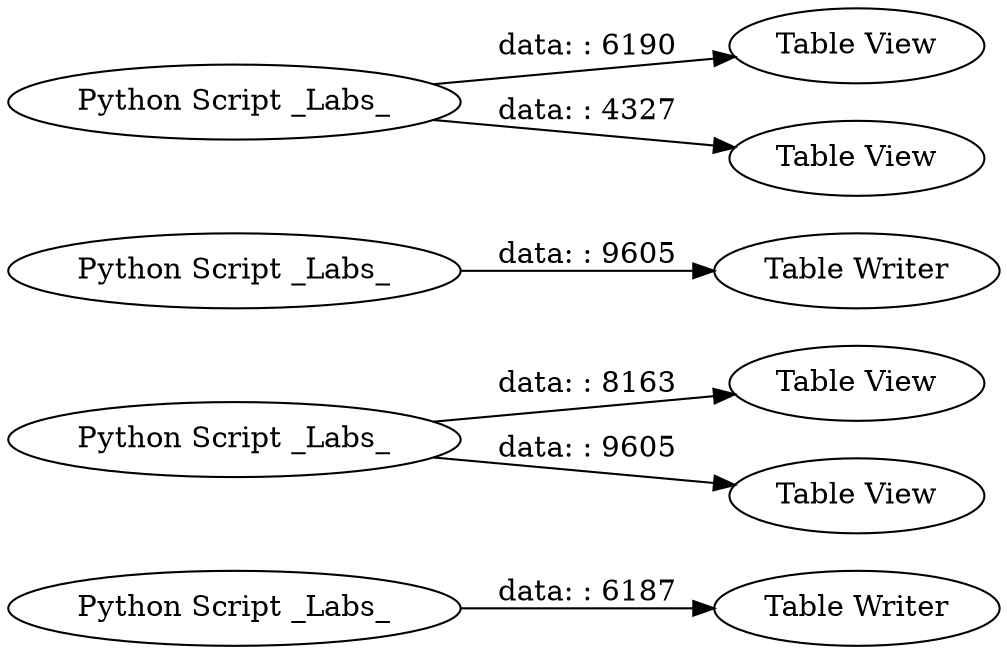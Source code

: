 digraph {
	"-4874237311892571270_5" [label="Table Writer"]
	"-4874237311892571270_4" [label="Python Script _Labs_"]
	"-4874237311892571270_1" [label="Python Script _Labs_"]
	"-4874237311892571270_3" [label="Python Script _Labs_"]
	"-4874237311892571270_14" [label="Table View"]
	"-4874237311892571270_13" [label="Table View"]
	"-4874237311892571270_2" [label="Python Script _Labs_"]
	"-4874237311892571270_11" [label="Table View"]
	"-4874237311892571270_6" [label="Table Writer"]
	"-4874237311892571270_12" [label="Table View"]
	"-4874237311892571270_2" -> "-4874237311892571270_11" [label="data: : 6190"]
	"-4874237311892571270_4" -> "-4874237311892571270_14" [label="data: : 8163"]
	"-4874237311892571270_1" -> "-4874237311892571270_5" [label="data: : 6187"]
	"-4874237311892571270_4" -> "-4874237311892571270_13" [label="data: : 9605"]
	"-4874237311892571270_3" -> "-4874237311892571270_6" [label="data: : 9605"]
	"-4874237311892571270_2" -> "-4874237311892571270_12" [label="data: : 4327"]
	rankdir=LR
}
